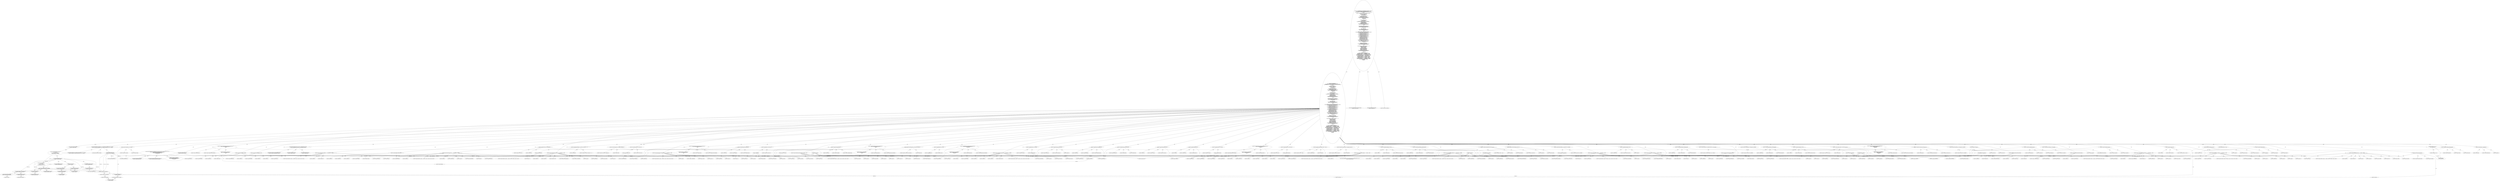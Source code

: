digraph "Pattern" {
0 [label="createUseLoaderCheckBox#?#6:INSERT
createUI#?,String#50:INSERT" shape=ellipse]
1 [label="createUseLoaderCheckBox#?#2:\{
    boolean useLoader = useReloadingTestSuiteLoader();
    JCheckBox box = new JCheckBox(\"Reload classes every run\", useLoader);
    box.setToolTipText(\"Use a custom class loader to reload the classes for every run\");
    return box;
\}
createUI#?,String#2:\{
    Frame frame = new Frame(\"JUnit\");
    Image icon = loadFrameIcon();
    if (icon != null) \{
        frame.setIconImage(icon);
    \}
    frame.setLayout(new BorderLayout(0, 0));
    frame.setBackground(control);
    final Frame finalFrame = frame;
    frame.addWindowListener(new WindowAdapter() \{
        public void windowClosing(WindowEvent e) \{
            finalFrame.dispose();
            System.exit(0);
        \}
    \});
    MenuBar mb = new MenuBar();
    createMenus(mb);
    frame.setMenuBar(mb);
    Label suiteLabel = new Label(\"Test class name:\");
    fSuiteField = new TextField(suiteName != null ? suiteName : \"\");
    fSuiteField.selectAll();
    fSuiteField.requestFocus();
    fSuiteField.setFont(PLAIN_FONT);
    fSuiteField.setColumns(40);
    fSuiteField.addActionListener(new ActionListener() \{
        public void actionPerformed(ActionEvent e) \{
            runSuite();
        \}
    \});
    fSuiteField.addTextListener(new TextListener() \{
        public void textValueChanged(TextEvent e) \{
            fRun.setEnabled(fSuiteField.getText().length() > 0);
            fStatusLine.setText(\"\");
        \}
    \});
    fRun = new Button(\"Run\");
    fRun.setEnabled(false);
    fRun.addActionListener(new ActionListener() \{
        public void actionPerformed(ActionEvent e) \{
            runSuite();
        \}
    \});
    boolean useLoader = useReloadingTestSuiteLoader();
    fUseLoadingRunner = new Checkbox(\"Reload classes every run\", useLoader);
    fProgressIndicator = new ProgressBar();
    fNumberOfErrors = new Label(\"0000\", Label.RIGHT);
    fNumberOfErrors.setText(\"0\");
    fNumberOfErrors.setFont(PLAIN_FONT);
    fNumberOfFailures = new Label(\"0000\", Label.RIGHT);
    fNumberOfFailures.setText(\"0\");
    fNumberOfFailures.setFont(PLAIN_FONT);
    fNumberOfRuns = new Label(\"0000\", Label.RIGHT);
    fNumberOfRuns.setText(\"0\");
    fNumberOfRuns.setFont(PLAIN_FONT);
    Panel numbersPanel = new Panel(new FlowLayout());
    numbersPanel.add(new Label(\"Runs:\"));
    numbersPanel.add(fNumberOfRuns);
    numbersPanel.add(new Label(\"   Errors:\"));
    numbersPanel.add(fNumberOfErrors);
    numbersPanel.add(new Label(\"   Failures:\"));
    numbersPanel.add(fNumberOfFailures);
    Label failureLabel = new Label(\"Errors and Failures:\");
    fFailureList = new List(5);
    fFailureList.addItemListener(new ItemListener() \{
        public void itemStateChanged(ItemEvent e) \{
            failureSelected();
        \}
    \});
    fRerunButton = new Button(\"Run\");
    fRerunButton.setEnabled(false);
    fRerunButton.addActionListener(new ActionListener() \{
        public void actionPerformed(ActionEvent e) \{
            rerun();
        \}
    \});
    Panel failedPanel = new Panel(new GridLayout(0, 1, 0, 2));
    failedPanel.add(fRerunButton);
    fTraceArea = new TextArea();
    fTraceArea.setRows(5);
    fTraceArea.setColumns(60);
    fStatusLine = new TextField();
    fStatusLine.setFont(PLAIN_FONT);
    fStatusLine.setEditable(false);
    fStatusLine.setForeground(red);
    fQuitButton = new Button(\"Exit\");
    fQuitButton.addActionListener(new ActionListener() \{
        public void actionPerformed(ActionEvent e) \{
            System.exit(0);
        \}
    \});
    fLogo = new Logo();
    Panel panel = new Panel(new GridBagLayout());
    addGrid(panel, suiteLabel, 0, 0, 2, HORIZONTAL, 1.0, WEST);
    addGrid(panel, fSuiteField, 0, 1, 2, HORIZONTAL, 1.0, WEST);
    addGrid(panel, fRun, 2, 1, 1, HORIZONTAL, 0.0, CENTER);
    addGrid(panel, fUseLoadingRunner, 0, 2, 2, HORIZONTAL, 1.0, WEST);
    addGrid(panel, fProgressIndicator, 0, 3, 2, HORIZONTAL, 1.0, WEST);
    addGrid(panel, fLogo, 2, 3, 1, NONE, 0.0, NORTH);
    addGrid(panel, numbersPanel, 0, 4, 2, NONE, 0.0, CENTER);
    addGrid(panel, failureLabel, 0, 5, 2, HORIZONTAL, 1.0, WEST);
    addGrid(panel, fFailureList, 0, 6, 2, BOTH, 1.0, WEST);
    addGrid(panel, failedPanel, 2, 6, 1, HORIZONTAL, 0.0, CENTER);
    addGrid(panel, fTraceArea, 0, 7, 2, BOTH, 1.0, WEST);
    addGrid(panel, fStatusLine, 0, 8, 2, HORIZONTAL, 1.0, CENTER);
    addGrid(panel, fQuitButton, 2, 8, 1, HORIZONTAL, 0.0, CENTER);
    frame.add(panel, BorderLayout.CENTER);
    frame.pack();
    return frame;
\}" shape=ellipse]
2 [label="createUseLoaderCheckBox#?#2:protected JCheckBox createUseLoaderCheckBox() \{
    boolean useLoader = useReloadingTestSuiteLoader();
    JCheckBox box = new JCheckBox(\"Reload classes every run\", useLoader);
    box.setToolTipText(\"Use a custom class loader to reload the classes for every run\");
    return box;
\}
createUI#?,String#2:protected Frame createUI(String suiteName) \{
    Frame frame = new Frame(\"JUnit\");
    Image icon = loadFrameIcon();
    if (icon != null) \{
        frame.setIconImage(icon);
    \}
    frame.setLayout(new BorderLayout(0, 0));
    frame.setBackground(control);
    final Frame finalFrame = frame;
    frame.addWindowListener(new WindowAdapter() \{
        public void windowClosing(WindowEvent e) \{
            finalFrame.dispose();
            System.exit(0);
        \}
    \});
    MenuBar mb = new MenuBar();
    createMenus(mb);
    frame.setMenuBar(mb);
    Label suiteLabel = new Label(\"Test class name:\");
    fSuiteField = new TextField(suiteName != null ? suiteName : \"\");
    fSuiteField.selectAll();
    fSuiteField.requestFocus();
    fSuiteField.setFont(PLAIN_FONT);
    fSuiteField.setColumns(40);
    fSuiteField.addActionListener(new ActionListener() \{
        public void actionPerformed(ActionEvent e) \{
            runSuite();
        \}
    \});
    fSuiteField.addTextListener(new TextListener() \{
        public void textValueChanged(TextEvent e) \{
            fRun.setEnabled(fSuiteField.getText().length() > 0);
            fStatusLine.setText(\"\");
        \}
    \});
    fRun = new Button(\"Run\");
    fRun.setEnabled(false);
    fRun.addActionListener(new ActionListener() \{
        public void actionPerformed(ActionEvent e) \{
            runSuite();
        \}
    \});
    boolean useLoader = useReloadingTestSuiteLoader();
    fUseLoadingRunner = new Checkbox(\"Reload classes every run\", useLoader);
    fProgressIndicator = new ProgressBar();
    fNumberOfErrors = new Label(\"0000\", Label.RIGHT);
    fNumberOfErrors.setText(\"0\");
    fNumberOfErrors.setFont(PLAIN_FONT);
    fNumberOfFailures = new Label(\"0000\", Label.RIGHT);
    fNumberOfFailures.setText(\"0\");
    fNumberOfFailures.setFont(PLAIN_FONT);
    fNumberOfRuns = new Label(\"0000\", Label.RIGHT);
    fNumberOfRuns.setText(\"0\");
    fNumberOfRuns.setFont(PLAIN_FONT);
    Panel numbersPanel = new Panel(new FlowLayout());
    numbersPanel.add(new Label(\"Runs:\"));
    numbersPanel.add(fNumberOfRuns);
    numbersPanel.add(new Label(\"   Errors:\"));
    numbersPanel.add(fNumberOfErrors);
    numbersPanel.add(new Label(\"   Failures:\"));
    numbersPanel.add(fNumberOfFailures);
    Label failureLabel = new Label(\"Errors and Failures:\");
    fFailureList = new List(5);
    fFailureList.addItemListener(new ItemListener() \{
        public void itemStateChanged(ItemEvent e) \{
            failureSelected();
        \}
    \});
    fRerunButton = new Button(\"Run\");
    fRerunButton.setEnabled(false);
    fRerunButton.addActionListener(new ActionListener() \{
        public void actionPerformed(ActionEvent e) \{
            rerun();
        \}
    \});
    Panel failedPanel = new Panel(new GridLayout(0, 1, 0, 2));
    failedPanel.add(fRerunButton);
    fTraceArea = new TextArea();
    fTraceArea.setRows(5);
    fTraceArea.setColumns(60);
    fStatusLine = new TextField();
    fStatusLine.setFont(PLAIN_FONT);
    fStatusLine.setEditable(false);
    fStatusLine.setForeground(red);
    fQuitButton = new Button(\"Exit\");
    fQuitButton.addActionListener(new ActionListener() \{
        public void actionPerformed(ActionEvent e) \{
            System.exit(0);
        \}
    \});
    fLogo = new Logo();
    Panel panel = new Panel(new GridBagLayout());
    addGrid(panel, suiteLabel, 0, 0, 2, HORIZONTAL, 1.0, WEST);
    addGrid(panel, fSuiteField, 0, 1, 2, HORIZONTAL, 1.0, WEST);
    addGrid(panel, fRun, 2, 1, 1, HORIZONTAL, 0.0, CENTER);
    addGrid(panel, fUseLoadingRunner, 0, 2, 2, HORIZONTAL, 1.0, WEST);
    addGrid(panel, fProgressIndicator, 0, 3, 2, HORIZONTAL, 1.0, WEST);
    addGrid(panel, fLogo, 2, 3, 1, NONE, 0.0, NORTH);
    addGrid(panel, numbersPanel, 0, 4, 2, NONE, 0.0, CENTER);
    addGrid(panel, failureLabel, 0, 5, 2, HORIZONTAL, 1.0, WEST);
    addGrid(panel, fFailureList, 0, 6, 2, BOTH, 1.0, WEST);
    addGrid(panel, failedPanel, 2, 6, 1, HORIZONTAL, 0.0, CENTER);
    addGrid(panel, fTraceArea, 0, 7, 2, BOTH, 1.0, WEST);
    addGrid(panel, fStatusLine, 0, 8, 2, HORIZONTAL, 1.0, CENTER);
    addGrid(panel, fQuitButton, 2, 8, 1, HORIZONTAL, 0.0, CENTER);
    frame.add(panel, BorderLayout.CENTER);
    frame.pack();
    return frame;
\}" shape=ellipse]
3 [label="createUseLoaderCheckBox#?#2:createUseLoaderCheckBox
createUI#?,String#2:createUI" shape=ellipse]
4 [label="createUseLoaderCheckBox#?#2:JCheckBox
createUI#?,String#2:Frame" shape=ellipse]
5 [label="createUseLoaderCheckBox#?#3:boolean useLoader = useReloadingTestSuiteLoader()
createUI#?,String#48:boolean useLoader = useReloadingTestSuiteLoader()" shape=ellipse]
6 [label="createUseLoaderCheckBox#?#3:useLoader
createUI#?,String#48:useLoader" shape=ellipse]
7 [label="createUseLoaderCheckBox#?#3:boolean
createUI#?,String#48:boolean" shape=ellipse]
8 [label="createUseLoaderCheckBox#?#3:useReloadingTestSuiteLoader()
createUI#?,String#48:useReloadingTestSuiteLoader()" shape=ellipse]
9 [label="createUseLoaderCheckBox#?#4:JCheckBox box = new JCheckBox(\"Reload classes every run\", useLoader)
createUI#?,String#49:fUseLoadingRunner = new Checkbox(\"Reload classes every run\", useLoader)" shape=ellipse]
10 [label="createUseLoaderCheckBox#?#4:box
createUI#?,String#49:fUseLoadingRunner" shape=ellipse]
11 [label="createUseLoaderCheckBox#?#4:JCheckBox" shape=ellipse]
12 [label="createUseLoaderCheckBox#?#4:new JCheckBox(\"Reload classes every run\", useLoader)
createUI#?,String#49:new Checkbox(\"Reload classes every run\", useLoader)" shape=ellipse]
13 [label="createUseLoaderCheckBox#?#5:box.setToolTipText(\"Use a custom class loader to reload the classes for every run\")
createUI#?,String#33:fSuiteField.addTextListener(new TextListener() \{
    public void textValueChanged(TextEvent e) \{
        fRun.setEnabled(fSuiteField.getText().length() > 0);
        fStatusLine.setText(\"\");
    \}
\})" shape=ellipse]
14 [label="createUseLoaderCheckBox#?#5:setToolTipText
createUI#?,String#33:addTextListener" shape=ellipse]
15 [label="createUseLoaderCheckBox#?#5:box" shape=ellipse]
16 [label="createUseLoaderCheckBox#?#5:setToolTipText(java.lang.String)
createUI#?,String#33:addTextListener(PlaceHold$3)" shape=ellipse]
17 [label="createUseLoaderCheckBox#?#5:\"Use a custom class loader to reload the classes for every run\"
createUI#?,String#33:fSuiteField" shape=ellipse]
18 [label="createUseLoaderCheckBox#?#6:return box
createUI#?,String#138:return frame" shape=ellipse]
19 [label="createUseLoaderCheckBox#?#6:box" shape=ellipse]
20 [label="createUseLoaderCheckBox#?#6:if (inVAJava()) \{
    box.setVisible(false);
\}
createUI#?,String#50:if (inVAJava()) \{
    fUseLoadingRunner.setVisible(false);
\}" shape=ellipse]
21 [label="createUseLoaderCheckBox#?#6:inVAJava()
createUI#?,String#50:inVAJava()" shape=ellipse]
22 [label="createUseLoaderCheckBox#?#6:inVAJava
createUI#?,String#50:inVAJava" shape=ellipse]
23 [label="createUseLoaderCheckBox#?#6:
createUI#?,String#50:" shape=ellipse]
24 [label="createUseLoaderCheckBox#?#6:PlaceHold
createUI#?,String#50:PlaceHold" shape=ellipse]
25 [label="createUseLoaderCheckBox#?#6:
createUI#?,String#50:" shape=ellipse]
26 [label="createUseLoaderCheckBox#?#6:PlaceHold
createUI#?,String#50:PlaceHold" shape=ellipse]
27 [label="createUseLoaderCheckBox#?#6:PlaceHold
createUI#?,String#50:PlaceHold" shape=ellipse]
28 [label="createUseLoaderCheckBox#?#6:
createUI#?,String#50:" shape=ellipse]
29 [label="createUseLoaderCheckBox#?#6:inVAJava()
createUI#?,String#50:inVAJava()" shape=ellipse]
30 [label="createUseLoaderCheckBox#?#6:boolean
createUI#?,String#50:boolean" shape=ellipse]
31 [label="createUseLoaderCheckBox#?#6:\{
    box.setVisible(false);
\}
createUI#?,String#50:\{
    fUseLoadingRunner.setVisible(false);
\}" shape=ellipse]
32 [label="createUseLoaderCheckBox#?#7:box.setVisible(false)
createUI#?,String#51:fUseLoadingRunner.setVisible(false)" shape=ellipse]
33 [label="createUseLoaderCheckBox#?#7:setVisible
createUI#?,String#51:setVisible" shape=ellipse]
34 [label="createUseLoaderCheckBox#?#7:box" shape=ellipse]
35 [label="createUseLoaderCheckBox#?#7:box
createUI#?,String#18:mb" shape=ellipse]
36 [label="createUseLoaderCheckBox#?#7:JCheckBox" shape=ellipse]
37 [label="createUseLoaderCheckBox#?#7:
createUI#?,String#51:" shape=ellipse]
38 [label="createUseLoaderCheckBox#?#7:setVisible(boolean)
createUI#?,String#51:setVisible(boolean)" shape=ellipse]
39 [label="createUseLoaderCheckBox#?#7:JCheckBox
createUI#?,String#51:boolean" shape=ellipse]
40 [label="createUseLoaderCheckBox#?#7:" shape=ellipse]
41 [label="createUseLoaderCheckBox#?#7:boolean
createUI#?,String#51:fUseLoadingRunner" shape=ellipse]
42 [label="createUseLoaderCheckBox#?#7:false
createUI#?,String#51:false" shape=ellipse]
43 [label="createUseLoaderCheckBox#?#7:boolean
createUI#?,String#51:boolean" shape=ellipse]
44 [label="createUI#?,String#5:icon != null" shape=ellipse]
45 [label="createUI#?,String#21:new Label(\"Test class name:\")" shape=ellipse]
46 [label="createUI#?,String#3:new Frame(\"JUnit\")" shape=ellipse]
47 [label="createUI#?,String#51:fNumberOfErrors" shape=ellipse]
48 [label="createUI#?,String#65:numbersPanel" shape=ellipse]
49 [label="createUI#?,String#55:fNumberOfFailures.setText(\"0\")" shape=ellipse]
50 [label="createUI#?,String#128:WEST" shape=ellipse]
51 [label="createUI#?,String#135:fQuitButton" shape=ellipse]
52 [label="createUI#?,String#66:numbersPanel" shape=ellipse]
53 [label="createUI#?,String#137:frame.pack()" shape=ellipse]
54 [label="createUI#?,String#42:fRun.addActionListener(new ActionListener() \{
    public void actionPerformed(ActionEvent e) \{
        runSuite();
    \}
\})" shape=ellipse]
55 [label="createUI#?,String#104:HORIZONTAL" shape=ellipse]
56 [label="createUI#?,String#93:fQuitButton.addActionListener(new ActionListener() \{
    public void actionPerformed(ActionEvent e) \{
        System.exit(0);
    \}
\})" shape=ellipse]
57 [label="createUI#?,String#125:0" shape=ellipse]
58 [label="createUI#?,String#68:new List(5)" shape=ellipse]
59 [label="createUI#?,String#88:fStatusLine = new TextField()" shape=ellipse]
60 [label="createUI#?,String#54:new Label(\"0000\", Label.RIGHT)" shape=ellipse]
61 [label="createUI#?,String#126:addGrid(panel, failureLabel, 0, 5, 2, HORIZONTAL, 1.0, WEST)" shape=ellipse]
62 [label="createUI#?,String#130:1" shape=ellipse]
63 [label="createUI#?,String#127:0" shape=ellipse]
64 [label="createUI#?,String#78:new ActionListener() \{
    public void actionPerformed(ActionEvent e) \{
        rerun();
    \}
\}" shape=ellipse]
65 [label="createUI#?,String#88:new TextField()" shape=ellipse]
66 [label="createUI#?,String#124:1" shape=ellipse]
67 [label="createUI#?,String#135:HORIZONTAL" shape=ellipse]
68 [label="createUI#?,String#106:" shape=ellipse]
69 [label="createUI#?,String#115:" shape=ellipse]
70 [label="createUI#?,String#129:addGrid(panel, failedPanel, 2, 6, 1, HORIZONTAL, 0.0, CENTER)" shape=ellipse]
71 [label="createUI#?,String#130:panel" shape=ellipse]
72 [label="createUI#?,String#125:2" shape=ellipse]
73 [label="createUI#?,String#55:fNumberOfFailures" shape=ellipse]
74 [label="createUI#?,String#4:loadFrameIcon()" shape=ellipse]
75 [label="createUI#?,String#10:frame" shape=ellipse]
76 [label="createUI#?,String#70:new ItemListener() \{
    public void itemStateChanged(ItemEvent e) \{
        failureSelected();
    \}
\}" shape=ellipse]
77 [label="createUI#?,String#69:fFailureList" shape=ellipse]
78 [label="createUI#?,String#102:HORIZONTAL" shape=ellipse]
79 [label="createUI#?,String#24:fSuiteField.requestFocus()" shape=ellipse]
80 [label="createUI#?,String#65:numbersPanel.add(new Label(\"   Failures:\"))" shape=ellipse]
81 [label="createUI#?,String#125:4" shape=ellipse]
82 [label="createUI#?,String#63:numbersPanel.add(new Label(\"   Errors:\"))" shape=ellipse]
83 [label="createUI#?,String#127:1.0" shape=ellipse]
84 [label="createUI#?,String#127:2" shape=ellipse]
85 [label="createUI#?,String#90:fStatusLine.setEditable(false)" shape=ellipse]
86 [label="createUI#?,String#105:panel" shape=ellipse]
87 [label="createUI#?,String#112:HORIZONTAL" shape=ellipse]
88 [label="createUI#?,String#121:HORIZONTAL" shape=ellipse]
89 [label="createUI#?,String#130:failedPanel" shape=ellipse]
90 [label="createUI#?,String#125:0.0" shape=ellipse]
91 [label="createUI#?,String#53:fNumberOfErrors.setFont(PLAIN_FONT)" shape=ellipse]
92 [label="createUI#?,String#133:HORIZONTAL" shape=ellipse]
93 [label="createUI#?,String#114:WEST" shape=ellipse]
94 [label="createUI#?,String#58:\"0\"" shape=ellipse]
95 [label="createUI#?,String#67:new Label(\"Errors and Failures:\")" shape=ellipse]
96 [label="createUI#?,String#136:frame" shape=ellipse]
97 [label="createUI#?,String#53:PLAIN_FONT" shape=ellipse]
98 [label="createUI#?,String#25:PLAIN_FONT" shape=ellipse]
99 [label="createUI#?,String#5:if (icon != null) \{
    frame.setIconImage(icon);
\}" shape=ellipse]
100 [label="createUI#?,String#40:fRun" shape=ellipse]
101 [label="createUI#?,String#135:2" shape=ellipse]
102 [label="createUI#?,String#63:numbersPanel" shape=ellipse]
103 [label="createUI#?,String#105:1" shape=ellipse]
104 [label="createUI#?,String#27:fSuiteField" shape=ellipse]
105 [label="createUI#?,String#64:numbersPanel.add(fNumberOfErrors)" shape=ellipse]
106 [label="createUI#?,String#61:numbersPanel" shape=ellipse]
107 [label="createUI#?,String#92:fQuitButton" shape=ellipse]
108 [label="createUI#?,String#75:new Button(\"Run\")" shape=ellipse]
109 [label="createUI#?,String#54:fNumberOfFailures = new Label(\"0000\", Label.RIGHT)" shape=ellipse]
110 [label="createUI#?,String#84:fRerunButton" shape=ellipse]
111 [label="createUI#?,String#138:frame" shape=ellipse]
112 [label="createUI#?,String#62:numbersPanel" shape=ellipse]
113 [label="createUI#?,String#102:0" shape=ellipse]
114 [label="createUI#?,String#127:5" shape=ellipse]
115 [label="createUI#?,String#54:fNumberOfFailures" shape=ellipse]
116 [label="createUI#?,String#19:createMenus(mb)" shape=ellipse]
117 [label="createUI#?,String#19:" shape=ellipse]
118 [label="createUI#?,String#131:1.0" shape=ellipse]
119 [label="createUI#?,String#51:" shape=ellipse]
120 [label="createUI#?,String#68:fFailureList" shape=ellipse]
121 [label="createUI#?,String#76:false" shape=ellipse]
122 [label="createUI#?,String#5:\{
    frame.setIconImage(icon);
\}" shape=ellipse]
123 [label="createUI#?,String#8:frame.setLayout(new BorderLayout(0, 0))" shape=ellipse]
124 [label="createUI#?,String#11:frame" shape=ellipse]
125 [label="createUI#?,String#87:60" shape=ellipse]
126 [label="createUI#?,String#93:fQuitButton" shape=ellipse]
127 [label="createUI#?,String#99:new Logo()" shape=ellipse]
128 [label="createUI#?,String#91:fStatusLine" shape=ellipse]
129 [label="createUI#?,String#61:numbersPanel.add(new Label(\"Runs:\"))" shape=ellipse]
130 [label="createUI#?,String#128:0" shape=ellipse]
131 [label="createUI#?,String#83:new Panel(new GridLayout(0, 1, 0, 2))" shape=ellipse]
132 [label="createUI#?,String#41:fRun.setEnabled(false)" shape=ellipse]
133 [label="createUI#?,String#41:fRun" shape=ellipse]
134 [label="createUI#?,String#43:new ActionListener() \{
    public void actionPerformed(ActionEvent e) \{
        runSuite();
    \}
\}" shape=ellipse]
135 [label="createUI#?,String#132:" shape=ellipse]
136 [label="createUI#?,String#62:numbersPanel.add(fNumberOfRuns)" shape=ellipse]
137 [label="createUI#?,String#41:false" shape=ellipse]
138 [label="createUI#?,String#103:" shape=ellipse]
139 [label="createUI#?,String#104:2" shape=ellipse]
140 [label="createUI#?,String#86:5" shape=ellipse]
141 [label="createUI#?,String#89:PLAIN_FONT" shape=ellipse]
142 [label="createUI#?,String#84:failedPanel.add(fRerunButton)" shape=ellipse]
143 [label="createUI#?,String#85:fTraceArea = new TextArea()" shape=ellipse]
144 [label="createUI#?,String#87:fTraceArea" shape=ellipse]
145 [label="createUI#?,String#69:fFailureList.addItemListener(new ItemListener() \{
    public void itemStateChanged(ItemEvent e) \{
        failureSelected();
    \}
\})" shape=ellipse]
146 [label="createUI#?,String#134:addGrid(panel, fQuitButton, 2, 8, 1, HORIZONTAL, 0.0, CENTER)" shape=ellipse]
147 [label="createUI#?,String#76:fRerunButton.setEnabled(false)" shape=ellipse]
148 [label="createUI#?,String#51:new Label(\"0000\", Label.RIGHT)" shape=ellipse]
149 [label="createUI#?,String#58:fNumberOfRuns" shape=ellipse]
150 [label="createUI#?,String#92:fQuitButton = new Button(\"Exit\")" shape=ellipse]
151 [label="createUI#?,String#128:fFailureList" shape=ellipse]
152 [label="createUI#?,String#130:0.0" shape=ellipse]
153 [label="createUI#?,String#133:CENTER" shape=ellipse]
154 [label="createUI#?,String#105:0.0" shape=ellipse]
155 [label="createUI#?,String#87:fTraceArea.setColumns(60)" shape=ellipse]
156 [label="createUI#?,String#124:3" shape=ellipse]
157 [label="createUI#?,String#124:" shape=ellipse]
158 [label="createUI#?,String#131:WEST" shape=ellipse]
159 [label="createUI#?,String#23:fSuiteField" shape=ellipse]
160 [label="createUI#?,String#25:fSuiteField" shape=ellipse]
161 [label="createUI#?,String#77:fRerunButton" shape=ellipse]
162 [label="createUI#?,String#68:fFailureList = new List(5)" shape=ellipse]
163 [label="createUI#?,String#127:panel" shape=ellipse]
164 [label="createUI#?,String#131:7" shape=ellipse]
165 [label="createUI#?,String#133:2" shape=ellipse]
166 [label="createUI#?,String#26:40" shape=ellipse]
167 [label="createUI#?,String#84:failedPanel" shape=ellipse]
168 [label="createUI#?,String#86:fTraceArea.setRows(5)" shape=ellipse]
169 [label="createUI#?,String#90:false" shape=ellipse]
170 [label="createUI#?,String#136:frame.add(panel, CENTER)" shape=ellipse]
171 [label="createUI#?,String#40:fRun = new Button(\"Run\")" shape=ellipse]
172 [label="createUI#?,String#135:8" shape=ellipse]
173 [label="createUI#?,String#133:1.0" shape=ellipse]
174 [label="createUI#?,String#27:fSuiteField.addActionListener(new ActionListener() \{
    public void actionPerformed(ActionEvent e) \{
        runSuite();
    \}
\})" shape=ellipse]
175 [label="createUI#?,String#11:frame.addWindowListener(new WindowAdapter() \{
    public void windowClosing(WindowEvent e) \{
        finalFrame.dispose();
        System.exit(0);
    \}
\})" shape=ellipse]
176 [label="createUI#?,String#22:new TextField(suiteName != null ? suiteName : \"\")" shape=ellipse]
177 [label="createUI#?,String#85:fTraceArea" shape=ellipse]
178 [label="createUI#?,String#108:fUseLoadingRunner" shape=ellipse]
179 [label="createUI#?,String#135:0.0" shape=ellipse]
180 [label="createUI#?,String#99:fLogo = new Logo()" shape=ellipse]
181 [label="createUI#?,String#107:panel" shape=ellipse]
182 [label="createUI#?,String#61:new Label(\"Runs:\")" shape=ellipse]
183 [label="createUI#?,String#104:WEST" shape=ellipse]
184 [label="createUI#?,String#131:addGrid(panel, fTraceArea, 0, 7, 2, BOTH, 1.0, WEST)" shape=ellipse]
185 [label="createUI#?,String#131:2" shape=ellipse]
186 [label="createUI#?,String#42:fRun" shape=ellipse]
187 [label="createUI#?,String#127:WEST" shape=ellipse]
188 [label="createUI#?,String#133:0" shape=ellipse]
189 [label="createUI#?,String#90:fStatusLine" shape=ellipse]
190 [label="createUI#?,String#130:HORIZONTAL" shape=ellipse]
191 [label="createUI#?,String#60:new Panel(new FlowLayout())" shape=ellipse]
192 [label="createUI#?,String#18:new MenuBar()" shape=ellipse]
193 [label="createUI#?,String#20:frame" shape=ellipse]
194 [label="createUI#?,String#34:new TextListener() \{
    public void textValueChanged(TextEvent e) \{
        fRun.setEnabled(fSuiteField.getText().length() > 0);
        fStatusLine.setText(\"\");
    \}
\}" shape=ellipse]
195 [label="createUI#?,String#50:new ProgressBar()" shape=ellipse]
196 [label="createUI#?,String#130:6" shape=ellipse]
197 [label="createUI#?,String#51:fUseLoadingRunner" shape=ellipse]
198 [label="createUI#?,String#50:fProgressIndicator = new ProgressBar()" shape=ellipse]
199 [label="createUI#?,String#56:fNumberOfFailures.setFont(PLAIN_FONT)" shape=ellipse]
200 [label="createUI#?,String#128:BOTH" shape=ellipse]
201 [label="createUI#?,String#131:fTraceArea" shape=ellipse]
202 [label="createUI#?,String#53:fNumberOfErrors" shape=ellipse]
203 [label="createUI#?,String#59:PLAIN_FONT" shape=ellipse]
204 [label="createUI#?,String#128:2" shape=ellipse]
205 [label="createUI#?,String#57:fNumberOfRuns" shape=ellipse]
206 [label="createUI#?,String#102:2" shape=ellipse]
207 [label="createUI#?,String#125:addGrid(panel, numbersPanel, 0, 4, 2, NONE, 0.0, CENTER)" shape=ellipse]
208 [label="createUI#?,String#75:fRerunButton" shape=ellipse]
209 [label="createUI#?,String#124:addGrid(panel, fLogo, 2, 3, 1, NONE, 0.0, NORTH)" shape=ellipse]
210 [label="createUI#?,String#130:CENTER" shape=ellipse]
211 [label="createUI#?,String#127:HORIZONTAL" shape=ellipse]
212 [label="createUI#?,String#133:fStatusLine" shape=ellipse]
213 [label="createUI#?,String#135:CENTER" shape=ellipse]
214 [label="createUI#?,String#124:fLogo" shape=ellipse]
215 [label="createUI#?,String#28:new ActionListener() \{
    public void actionPerformed(ActionEvent e) \{
        runSuite();
    \}
\}" shape=ellipse]
216 [label="createUI#?,String#22:fSuiteField = new TextField(suiteName != null ? suiteName : \"\")" shape=ellipse]
217 [label="createUI#?,String#64:numbersPanel" shape=ellipse]
218 [label="createUI#?,String#86:fTraceArea" shape=ellipse]
219 [label="createUI#?,String#106:addGrid(panel, fUseLoadingRunner, 0, 2, 2, HORIZONTAL, 1.0, WEST)" shape=ellipse]
220 [label="createUI#?,String#76:fRerunButton" shape=ellipse]
221 [label="createUI#?,String#124:2" shape=ellipse]
222 [label="createUI#?,String#128:panel" shape=ellipse]
223 [label="createUI#?,String#63:new Label(\"   Errors:\")" shape=ellipse]
224 [label="createUI#?,String#88:fStatusLine" shape=ellipse]
225 [label="createUI#?,String#125:" shape=ellipse]
226 [label="createUI#?,String#26:fSuiteField.setColumns(40)" shape=ellipse]
227 [label="createUI#?,String#12:new WindowAdapter() \{
    public void windowClosing(WindowEvent e) \{
        finalFrame.dispose();
        System.exit(0);
    \}
\}" shape=ellipse]
228 [label="createUI#?,String#20:mb" shape=ellipse]
229 [label="createUI#?,String#130:2" shape=ellipse]
230 [label="createUI#?,String#105:1" shape=ellipse]
231 [label="createUI#?,String#124:NORTH" shape=ellipse]
232 [label="createUI#?,String#22:fSuiteField" shape=ellipse]
233 [label="createUI#?,String#103:addGrid(panel, fSuiteField, 0, 1, 2, HORIZONTAL, 1.0, WEST)" shape=ellipse]
234 [label="createUI#?,String#19:mb" shape=ellipse]
235 [label="createUI#?,String#133:panel" shape=ellipse]
236 [label="createUI#?,String#51:fNumberOfErrors = new Label(\"0000\", Label.RIGHT)" shape=ellipse]
237 [label="createUI#?,String#117:fProgressIndicator" shape=ellipse]
238 [label="createUI#?,String#8:frame" shape=ellipse]
239 [label="createUI#?,String#105:CENTER" shape=ellipse]
240 [label="createUI#?,String#122:1.0" shape=ellipse]
241 [label="createUI#?,String#102:0" shape=ellipse]
242 [label="createUI#?,String#124:0.0" shape=ellipse]
243 [label="createUI#?,String#136:CENTER" shape=ellipse]
244 [label="createUI#?,String#55:\"0\"" shape=ellipse]
245 [label="createUI#?,String#91:fStatusLine.setForeground(red)" shape=ellipse]
246 [label="createUI#?,String#128:addGrid(panel, fFailureList, 0, 6, 2, BOTH, 1.0, WEST)" shape=ellipse]
247 [label="createUI#?,String#105:" shape=ellipse]
248 [label="createUI#?,String#59:fNumberOfRuns.setFont(PLAIN_FONT)" shape=ellipse]
249 [label="createUI#?,String#23:fSuiteField.selectAll()" shape=ellipse]
250 [label="createUI#?,String#26:fSuiteField" shape=ellipse]
251 [label="createUI#?,String#100:new Panel(new GridBagLayout())" shape=ellipse]
252 [label="createUI#?,String#128:" shape=ellipse]
253 [label="createUI#?,String#59:fNumberOfRuns" shape=ellipse]
254 [label="createUI#?,String#40:new Button(\"Run\")" shape=ellipse]
255 [label="createUI#?,String#56:fNumberOfFailures" shape=ellipse]
256 [label="createUI#?,String#137:frame" shape=ellipse]
257 [label="createUI#?,String#120:2" shape=ellipse]
258 [label="createUI#?,String#92:new Button(\"Exit\")" shape=ellipse]
259 [label="createUI#?,String#131:panel" shape=ellipse]
260 [label="createUI#?,String#104:fSuiteField" shape=ellipse]
261 [label="createUI#?,String#58:fNumberOfRuns.setText(\"0\")" shape=ellipse]
262 [label="createUI#?,String#65:new Label(\"   Failures:\")" shape=ellipse]
263 [label="createUI#?,String#134:" shape=ellipse]
264 [label="createUI#?,String#136:panel" shape=ellipse]
265 [label="createUI#?,String#113:1.0" shape=ellipse]
266 [label="createUI#?,String#131:BOTH" shape=ellipse]
267 [label="createUI#?,String#66:fNumberOfFailures" shape=ellipse]
268 [label="createUI#?,String#101:" shape=ellipse]
269 [label="createUI#?,String#8:new BorderLayout(0, 0)" shape=ellipse]
270 [label="createUI#?,String#52:fNumberOfErrors" shape=ellipse]
271 [label="createUI#?,String#104:1" shape=ellipse]
272 [label="createUI#?,String#128:1.0" shape=ellipse]
273 [label="createUI#?,String#89:fStatusLine" shape=ellipse]
274 [label="createUI#?,String#110:2" shape=ellipse]
275 [label="createUI#?,String#111:2" shape=ellipse]
276 [label="createUI#?,String#133:8" shape=ellipse]
277 [label="createUI#?,String#105:2" shape=ellipse]
278 [label="createUI#?,String#125:NONE" shape=ellipse]
279 [label="createUI#?,String#125:CENTER" shape=ellipse]
280 [label="createUI#?,String#62:fNumberOfRuns" shape=ellipse]
281 [label="createUI#?,String#85:new TextArea()" shape=ellipse]
282 [label="createUI#?,String#135:panel" shape=ellipse]
283 [label="createUI#?,String#9:frame.setBackground(control)" shape=ellipse]
284 [label="createUI#?,String#20:frame.setMenuBar(mb)" shape=ellipse]
285 [label="createUI#?,String#104:panel" shape=ellipse]
286 [label="createUI#?,String#94:new ActionListener() \{
    public void actionPerformed(ActionEvent e) \{
        System.exit(0);
    \}
\}" shape=ellipse]
287 [label="createUI#?,String#9:frame" shape=ellipse]
288 [label="createUI#?,String#125:panel" shape=ellipse]
289 [label="createUI#?,String#119:3" shape=ellipse]
290 [label="createUI#?,String#135:1" shape=ellipse]
291 [label="createUI#?,String#102:1.0" shape=ellipse]
292 [label="createUI#?,String#105:HORIZONTAL" shape=ellipse]
293 [label="createUI#?,String#131:0" shape=ellipse]
294 [label="createUI#?,String#104:0" shape=ellipse]
295 [label="createUI#?,String#57:new Label(\"0000\", Label.RIGHT)" shape=ellipse]
296 [label="createUI#?,String#66:numbersPanel.add(fNumberOfFailures)" shape=ellipse]
297 [label="createUI#?,String#109:0" shape=ellipse]
298 [label="createUI#?,String#116:panel" shape=ellipse]
299 [label="createUI#?,String#52:\"0\"" shape=ellipse]
300 [label="createUI#?,String#102:panel" shape=ellipse]
301 [label="createUI#?,String#56:PLAIN_FONT" shape=ellipse]
302 [label="createUI#?,String#50:fProgressIndicator" shape=ellipse]
303 [label="createUI#?,String#102:suiteLabel" shape=ellipse]
304 [label="createUI#?,String#64:fNumberOfErrors" shape=ellipse]
305 [label="createUI#?,String#75:fRerunButton = new Button(\"Run\")" shape=ellipse]
306 [label="createUI#?,String#115:addGrid(panel, fProgressIndicator, 0, 3, 2, HORIZONTAL, 1.0, WEST)" shape=ellipse]
307 [label="createUI#?,String#124:NONE" shape=ellipse]
308 [label="createUI#?,String#124:panel" shape=ellipse]
309 [label="createUI#?,String#129:" shape=ellipse]
310 [label="createUI#?,String#104:1.0" shape=ellipse]
311 [label="createUI#?,String#127:failureLabel" shape=ellipse]
312 [label="createUI#?,String#123:WEST" shape=ellipse]
313 [label="createUI#?,String#52:fNumberOfErrors.setText(\"0\")" shape=ellipse]
314 [label="createUI#?,String#24:fSuiteField" shape=ellipse]
315 [label="createUI#?,String#25:fSuiteField.setFont(PLAIN_FONT)" shape=ellipse]
316 [label="createUI#?,String#102:WEST" shape=ellipse]
317 [label="createUI#?,String#105:addGrid(panel, fRun, 2, 1, 1, HORIZONTAL, 0.0, CENTER)" shape=ellipse]
318 [label="createUI#?,String#89:fStatusLine.setFont(PLAIN_FONT)" shape=ellipse]
319 [label="createUI#?,String#125:numbersPanel" shape=ellipse]
320 [label="createUI#?,String#131:" shape=ellipse]
321 [label="createUI#?,String#91:red" shape=ellipse]
322 [label="createUI#?,String#57:fNumberOfRuns = new Label(\"0000\", Label.RIGHT)" shape=ellipse]
323 [label="createUI#?,String#77:fRerunButton.addActionListener(new ActionListener() \{
    public void actionPerformed(ActionEvent e) \{
        rerun();
    \}
\})" shape=ellipse]
324 [label="createUI#?,String#128:6" shape=ellipse]
325 [label="createUI#?,String#132:addGrid(panel, fStatusLine, 0, 8, 2, HORIZONTAL, 1.0, CENTER)" shape=ellipse]
326 [label="createUI#?,String#105:fRun" shape=ellipse]
327 [label="createUI#?,String#118:0" shape=ellipse]
328 [label="createUI#?,String#99:fLogo" shape=ellipse]
329 [label="createUI#?,String#126:" shape=ellipse]
330 [label="createUI#?,String#101:addGrid(panel, suiteLabel, 0, 0, 2, HORIZONTAL, 1.0, WEST)" shape=ellipse]
331 [label="createUI#?,String#9:control" shape=ellipse]
332 [label="createUI#?,String#19:createMenus" shape=ellipse]
333 [label="createUI#?,String#9:setBackground" shape=ellipse]
334 [label="createUI#?,String#8:setLayout" shape=ellipse]
335 [label="createUI#?,String#11:addWindowListener" shape=ellipse]
336 [label="createUI#?,String#59:setFont" shape=ellipse]
337 [label="createUI#?,String#65:add" shape=ellipse]
338 [label="createUI#?,String#87:setColumns" shape=ellipse]
339 [label="createUI#?,String#63:add" shape=ellipse]
340 [label="createUI#?,String#20:setMenuBar" shape=ellipse]
341 [label="createUI#?,String#23:selectAll" shape=ellipse]
342 [label="createUI#?,String#126:addGrid" shape=ellipse]
343 [label="createUI#?,String#90:setEditable" shape=ellipse]
344 [label="createUI#?,String#56:setFont" shape=ellipse]
345 [label="createUI#?,String#69:addItemListener" shape=ellipse]
346 [label="createUI#?,String#115:addGrid" shape=ellipse]
347 [label="createUI#?,String#84:add" shape=ellipse]
348 [label="createUI#?,String#134:addGrid" shape=ellipse]
349 [label="createUI#?,String#86:setRows" shape=ellipse]
350 [label="createUI#?,String#24:requestFocus" shape=ellipse]
351 [label="createUI#?,String#124:addGrid" shape=ellipse]
352 [label="createUI#?,String#53:setFont" shape=ellipse]
353 [label="createUI#?,String#66:add" shape=ellipse]
354 [label="createUI#?,String#25:setFont" shape=ellipse]
355 [label="createUI#?,String#129:addGrid" shape=ellipse]
356 [label="createUI#?,String#132:addGrid" shape=ellipse]
357 [label="createUI#?,String#55:setText" shape=ellipse]
358 [label="createUI#?,String#77:addActionListener" shape=ellipse]
359 [label="createUI#?,String#42:addActionListener" shape=ellipse]
360 [label="createUI#?,String#64:add" shape=ellipse]
361 [label="createUI#?,String#128:addGrid" shape=ellipse]
362 [label="createUI#?,String#76:setEnabled" shape=ellipse]
363 [label="createUI#?,String#91:setForeground" shape=ellipse]
364 [label="createUI#?,String#58:setText" shape=ellipse]
365 [label="createUI#?,String#125:addGrid" shape=ellipse]
366 [label="createUI#?,String#52:setText" shape=ellipse]
367 [label="createUI#?,String#26:setColumns" shape=ellipse]
368 [label="createUI#?,String#131:addGrid" shape=ellipse]
369 [label="createUI#?,String#89:setFont" shape=ellipse]
370 [label="createUI#?,String#136:add" shape=ellipse]
371 [label="createUI#?,String#105:addGrid" shape=ellipse]
372 [label="createUI#?,String#27:addActionListener" shape=ellipse]
373 [label="createUI#?,String#41:setEnabled" shape=ellipse]
374 [label="createUI#?,String#93:addActionListener" shape=ellipse]
375 [label="createUI#?,String#137:pack" shape=ellipse]
376 [label="createUI#?,String#61:add" shape=ellipse]
377 [label="createUI#?,String#103:addGrid" shape=ellipse]
378 [label="createUI#?,String#101:addGrid" shape=ellipse]
379 [label="createUI#?,String#106:addGrid" shape=ellipse]
380 [label="createUI#?,String#62:add" shape=ellipse]
381 [label="createUI#?,String#8:setLayout(BorderLayout)" shape=ellipse]
382 [label="createUI#?,String#101:addGrid(<unknown>,<unknown>,int,int,int,<unknown>,double,<unknown>)" shape=ellipse]
383 [label="createUI#?,String#103:addGrid(<unknown>,<unknown>,int,int,int,<unknown>,double,<unknown>)" shape=ellipse]
384 [label="createUI#?,String#105:addGrid(<unknown>,<unknown>,int,int,int,<unknown>,double,<unknown>)" shape=ellipse]
385 [label="createUI#?,String#106:addGrid(<unknown>,<unknown>,int,int,int,<unknown>,double,<unknown>)" shape=ellipse]
386 [label="createUI#?,String#132:addGrid(<unknown>,<unknown>,int,int,int,<unknown>,double,<unknown>)" shape=ellipse]
387 [label="createUI#?,String#115:addGrid(<unknown>,<unknown>,int,int,int,<unknown>,double,<unknown>)" shape=ellipse]
388 [label="createUI#?,String#124:addGrid(<unknown>,<unknown>,int,int,int,<unknown>,double,<unknown>)" shape=ellipse]
389 [label="createUI#?,String#129:addGrid(<unknown>,<unknown>,int,int,int,<unknown>,double,<unknown>)" shape=ellipse]
390 [label="createUI#?,String#134:addGrid(<unknown>,<unknown>,int,int,int,<unknown>,double,<unknown>)" shape=ellipse]
391 [label="createUI#?,String#131:addGrid(<unknown>,<unknown>,int,int,int,<unknown>,double,<unknown>)" shape=ellipse]
392 [label="createUI#?,String#125:addGrid(<unknown>,<unknown>,int,int,int,<unknown>,double,<unknown>)" shape=ellipse]
393 [label="createUI#?,String#126:addGrid(<unknown>,<unknown>,int,int,int,<unknown>,double,<unknown>)" shape=ellipse]
394 [label="createUI#?,String#128:addGrid(<unknown>,<unknown>,int,int,int,<unknown>,double,<unknown>)" shape=ellipse]
395 [label="createUI#?,String#67:Label failureLabel = new Label(\"Errors and Failures:\")" shape=ellipse]
396 [label="createUI#?,String#67:failureLabel" shape=ellipse]
397 [label="createUI#?,String#4:icon" shape=ellipse]
398 [label="createUI#?,String#4:Image icon = loadFrameIcon()" shape=ellipse]
399 [label="createUI#?,String#100:Panel panel = new Panel(new GridBagLayout())" shape=ellipse]
400 [label="createUI#?,String#100:panel" shape=ellipse]
401 [label="createUI#?,String#51:PlaceHold" shape=ellipse]
402 [label="createUI#?,String#27:addActionListener(PlaceHold$2)" shape=ellipse]
403 [label="createUI#?,String#42:addActionListener(PlaceHold$4)" shape=ellipse]
404 [label="createUI#?,String#77:addActionListener(PlaceHold$6)" shape=ellipse]
405 [label="createUI#?,String#93:addActionListener(PlaceHold$7)" shape=ellipse]
406 [label="createUI#?,String#61:add(Label)" shape=ellipse]
407 [label="createUI#?,String#62:add()" shape=ellipse]
408 [label="createUI#?,String#63:add(Label)" shape=ellipse]
409 [label="createUI#?,String#64:add()" shape=ellipse]
410 [label="createUI#?,String#65:add(Label)" shape=ellipse]
411 [label="createUI#?,String#66:add()" shape=ellipse]
412 [label="createUI#?,String#84:add()" shape=ellipse]
413 [label="createUI#?,String#136:add(Panel)" shape=ellipse]
414 [label="createUI#?,String#51:fUseLoadingRunner" shape=ellipse]
415 [label="createUI#?,String#3:Frame frame = new Frame(\"JUnit\")" shape=ellipse]
416 [label="createUI#?,String#3:frame" shape=ellipse]
417 [label="createUI#?,String#26:setColumns(int)" shape=ellipse]
418 [label="createUI#?,String#87:setColumns(int)" shape=ellipse]
419 [label="createUI#?,String#4:Image" shape=ellipse]
420 [label="createUI#?,String#3:Frame" shape=ellipse]
421 [label="createUI#?,String#10:Frame" shape=ellipse]
422 [label="createUI#?,String#69:addItemListener(PlaceHold$5)" shape=ellipse]
423 [label="createUI#?,String#60:Panel" shape=ellipse]
424 [label="createUI#?,String#83:Panel" shape=ellipse]
425 [label="createUI#?,String#100:Panel" shape=ellipse]
426 [label="createUI#?,String#18:MenuBar mb = new MenuBar()" shape=ellipse]
427 [label="createUI#?,String#25:setFont()" shape=ellipse]
428 [label="createUI#?,String#53:setFont()" shape=ellipse]
429 [label="createUI#?,String#56:setFont()" shape=ellipse]
430 [label="createUI#?,String#59:setFont()" shape=ellipse]
431 [label="createUI#?,String#89:setFont()" shape=ellipse]
432 [label="createUI#?,String#18:MenuBar" shape=ellipse]
433 [label="createUI#?,String#41:setEnabled(boolean)" shape=ellipse]
434 [label="createUI#?,String#76:setEnabled(boolean)" shape=ellipse]
435 [label="createUI#?,String#91:setForeground()" shape=ellipse]
436 [label="createUI#?,String#137:pack()" shape=ellipse]
437 [label="createUI#?,String#10:finalFrame" shape=ellipse]
438 [label="createUI#?,String#10:final Frame finalFrame = frame" shape=ellipse]
439 [label="createUI#?,String#60:Panel numbersPanel = new Panel(new FlowLayout())" shape=ellipse]
440 [label="createUI#?,String#60:numbersPanel" shape=ellipse]
441 [label="createUI#?,String#21:Label suiteLabel = new Label(\"Test class name:\")" shape=ellipse]
442 [label="createUI#?,String#21:suiteLabel" shape=ellipse]
443 [label="createUI#?,String#21:Label" shape=ellipse]
444 [label="createUI#?,String#67:Label" shape=ellipse]
445 [label="createUI#?,String#20:setMenuBar(MenuBar)" shape=ellipse]
446 [label="createUI#?,String#23:selectAll()" shape=ellipse]
447 [label="createUI#?,String#19:createMenus(<unknown>)" shape=ellipse]
448 [label="createUI#?,String#52:setText(java.lang.String)" shape=ellipse]
449 [label="createUI#?,String#55:setText(java.lang.String)" shape=ellipse]
450 [label="createUI#?,String#58:setText(java.lang.String)" shape=ellipse]
451 [label="createUI#?,String#90:setEditable(boolean)" shape=ellipse]
452 [label="createUI#?,String#86:setRows(int)" shape=ellipse]
453 [label="createUI#?,String#2:String suiteName" shape=ellipse]
454 [label="createUI#?,String#11:addWindowListener(PlaceHold$1)" shape=ellipse]
455 [label="createUI#?,String#24:requestFocus()" shape=ellipse]
456 [label="createUI#?,String#9:setBackground()" shape=ellipse]
457 [label="createUI#?,String#83:Panel failedPanel = new Panel(new GridLayout(0, 1, 0, 2))" shape=ellipse]
458 [label="createUI#?,String#83:failedPanel" shape=ellipse]
0 -> 20 [label="Action:2"];
1 -> 0 [label="Action:2"];
1 -> 5 [label="AST:2"];
1 -> 9 [label="AST:2"];
1 -> 13 [label="AST:2"];
1 -> 18 [label="AST:2"];
1 -> 49 [label="AST:1"];
1 -> 53 [label="AST:1"];
1 -> 54 [label="AST:1"];
1 -> 56 [label="AST:1"];
1 -> 59 [label="AST:1"];
1 -> 61 [label="AST:1"];
1 -> 70 [label="AST:1"];
1 -> 79 [label="AST:1"];
1 -> 80 [label="AST:1"];
1 -> 82 [label="AST:1"];
1 -> 85 [label="AST:1"];
1 -> 91 [label="AST:1"];
1 -> 99 [label="AST:1"];
1 -> 105 [label="AST:1"];
1 -> 109 [label="AST:1"];
1 -> 116 [label="AST:1"];
1 -> 123 [label="AST:1"];
1 -> 129 [label="AST:1"];
1 -> 132 [label="AST:1"];
1 -> 136 [label="AST:1"];
1 -> 142 [label="AST:1"];
1 -> 143 [label="AST:1"];
1 -> 145 [label="AST:1"];
1 -> 146 [label="AST:1"];
1 -> 147 [label="AST:1"];
1 -> 150 [label="AST:1"];
1 -> 155 [label="AST:1"];
1 -> 162 [label="AST:1"];
1 -> 168 [label="AST:1"];
1 -> 170 [label="AST:1"];
1 -> 171 [label="AST:1"];
1 -> 174 [label="AST:1"];
1 -> 175 [label="AST:1"];
1 -> 180 [label="AST:1"];
1 -> 184 [label="AST:1"];
1 -> 198 [label="AST:1"];
1 -> 199 [label="AST:1"];
1 -> 207 [label="AST:1"];
1 -> 209 [label="AST:1"];
1 -> 216 [label="AST:1"];
1 -> 219 [label="AST:1"];
1 -> 226 [label="AST:1"];
1 -> 233 [label="AST:1"];
1 -> 236 [label="AST:1"];
1 -> 245 [label="AST:1"];
1 -> 246 [label="AST:1"];
1 -> 248 [label="AST:1"];
1 -> 249 [label="AST:1"];
1 -> 261 [label="AST:1"];
1 -> 283 [label="AST:1"];
1 -> 284 [label="AST:1"];
1 -> 296 [label="AST:1"];
1 -> 305 [label="AST:1"];
1 -> 306 [label="AST:1"];
1 -> 313 [label="AST:1"];
1 -> 315 [label="AST:1"];
1 -> 317 [label="AST:1"];
1 -> 318 [label="AST:1"];
1 -> 322 [label="AST:1"];
1 -> 323 [label="AST:1"];
1 -> 325 [label="AST:1"];
1 -> 330 [label="AST:1"];
1 -> 395 [label="AST:1"];
1 -> 398 [label="AST:1"];
1 -> 399 [label="AST:1"];
1 -> 415 [label="AST:1"];
1 -> 426 [label="AST:1"];
1 -> 438 [label="AST:1"];
1 -> 439 [label="AST:1"];
1 -> 441 [label="AST:1"];
1 -> 457 [label="AST:1"];
2 -> 1 [label="AST:2"];
2 -> 3 [label="AST:2"];
2 -> 4 [label="AST:2"];
2 -> 453 [label="AST:1"];
5 -> 6 [label="AST:2"];
5 -> 7 [label="AST:2"];
5 -> 8 [label="AST:2"];
9 -> 10 [label="AST:2"];
9 -> 11 [label="AST:1"];
9 -> 12 [label="AST:2"];
10 -> 15 [label="Define Use:1"];
10 -> 19 [label="Define Use:1"];
10 -> 178 [label="Define Use:1"];
10 -> 197 [label="Define Use:1"];
10 -> 197 [label="Data Dep:1"];
10 -> 197 [label="Control Dep:1"];
13 -> 14 [label="AST:2"];
13 -> 15 [label="AST:1"];
13 -> 16 [label="AST:2"];
13 -> 17 [label="AST:2"];
13 -> 194 [label="AST:1"];
18 -> 19 [label="AST:1"];
18 -> 111 [label="AST:1"];
20 -> 21 [label="AST:2"];
20 -> 31 [label="AST:2"];
21 -> 22 [label="AST:2"];
21 -> 23 [label="AST:2"];
21 -> 29 [label="AST:2"];
21 -> 31 [label="Control Dep:2"];
21 -> 32 [label="Control Dep:2"];
21 -> 38 [label="Control Dep:2"];
21 -> 34 [label="Control Dep:1"];
21 -> 42 [label="Control Dep:2"];
21 -> 197 [label="Control Dep:1"];
23 -> 24 [label="AST:2"];
23 -> 26 [label="AST:2"];
24 -> 25 [label="AST:2"];
26 -> 27 [label="AST:2"];
27 -> 28 [label="AST:2"];
29 -> 30 [label="AST:2"];
31 -> 32 [label="AST:2"];
32 -> 33 [label="AST:2"];
32 -> 34 [label="AST:1"];
32 -> 38 [label="AST:2"];
32 -> 42 [label="AST:2"];
32 -> 197 [label="AST:1"];
34 -> 35 [label="AST:1"];
35 -> 36 [label="AST:1"];
35 -> 228 [label="Define Use:1"];
35 -> 234 [label="Define Use:1"];
36 -> 37 [label="AST:1"];
38 -> 39 [label="AST:2"];
38 -> 41 [label="AST:2"];
39 -> 40 [label="AST:1"];
41 -> 119 [label="AST:1"];
42 -> 43 [label="AST:2"];
44 -> 122 [label="Control Dep:1"];
47 -> 270 [label="Define Use:1"];
47 -> 202 [label="Define Use:1"];
47 -> 304 [label="Define Use:1"];
49 -> 357 [label="AST:1"];
49 -> 73 [label="AST:1"];
49 -> 449 [label="AST:1"];
49 -> 244 [label="AST:1"];
53 -> 375 [label="AST:1"];
53 -> 256 [label="AST:1"];
53 -> 436 [label="AST:1"];
54 -> 359 [label="AST:1"];
54 -> 186 [label="AST:1"];
54 -> 403 [label="AST:1"];
54 -> 134 [label="AST:1"];
56 -> 374 [label="AST:1"];
56 -> 126 [label="AST:1"];
56 -> 405 [label="AST:1"];
56 -> 286 [label="AST:1"];
59 -> 224 [label="AST:1"];
59 -> 65 [label="AST:1"];
61 -> 342 [label="AST:1"];
61 -> 329 [label="AST:1"];
61 -> 393 [label="AST:1"];
61 -> 163 [label="AST:1"];
61 -> 311 [label="AST:1"];
61 -> 63 [label="AST:1"];
61 -> 114 [label="AST:1"];
61 -> 84 [label="AST:1"];
61 -> 211 [label="AST:1"];
61 -> 83 [label="AST:1"];
61 -> 187 [label="AST:1"];
70 -> 62 [label="AST:1"];
70 -> 355 [label="AST:1"];
70 -> 309 [label="AST:1"];
70 -> 389 [label="AST:1"];
70 -> 71 [label="AST:1"];
70 -> 89 [label="AST:1"];
70 -> 229 [label="AST:1"];
70 -> 196 [label="AST:1"];
70 -> 190 [label="AST:1"];
70 -> 152 [label="AST:1"];
70 -> 210 [label="AST:1"];
75 -> 437 [label="Data Dep:1"];
79 -> 350 [label="AST:1"];
79 -> 314 [label="AST:1"];
79 -> 455 [label="AST:1"];
80 -> 48 [label="AST:1"];
80 -> 337 [label="AST:1"];
80 -> 410 [label="AST:1"];
80 -> 262 [label="AST:1"];
82 -> 339 [label="AST:1"];
82 -> 102 [label="AST:1"];
82 -> 408 [label="AST:1"];
82 -> 223 [label="AST:1"];
85 -> 343 [label="AST:1"];
85 -> 189 [label="AST:1"];
85 -> 451 [label="AST:1"];
85 -> 169 [label="AST:1"];
91 -> 352 [label="AST:1"];
91 -> 202 [label="AST:1"];
91 -> 428 [label="AST:1"];
91 -> 97 [label="AST:1"];
99 -> 44 [label="AST:1"];
99 -> 122 [label="AST:1"];
100 -> 133 [label="Define Use:1"];
100 -> 186 [label="Define Use:1"];
100 -> 326 [label="Define Use:1"];
105 -> 360 [label="AST:1"];
105 -> 217 [label="AST:1"];
105 -> 409 [label="AST:1"];
105 -> 304 [label="AST:1"];
107 -> 51 [label="Define Use:1"];
107 -> 126 [label="Define Use:1"];
109 -> 60 [label="AST:1"];
109 -> 115 [label="AST:1"];
115 -> 73 [label="Define Use:1"];
115 -> 255 [label="Define Use:1"];
115 -> 267 [label="Define Use:1"];
116 -> 332 [label="AST:1"];
116 -> 117 [label="AST:1"];
116 -> 447 [label="AST:1"];
116 -> 234 [label="AST:1"];
120 -> 77 [label="Define Use:1"];
120 -> 151 [label="Define Use:1"];
123 -> 334 [label="AST:1"];
123 -> 238 [label="AST:1"];
123 -> 381 [label="AST:1"];
123 -> 269 [label="AST:1"];
129 -> 106 [label="AST:1"];
129 -> 376 [label="AST:1"];
129 -> 406 [label="AST:1"];
129 -> 182 [label="AST:1"];
132 -> 373 [label="AST:1"];
132 -> 133 [label="AST:1"];
132 -> 433 [label="AST:1"];
132 -> 137 [label="AST:1"];
136 -> 112 [label="AST:1"];
136 -> 380 [label="AST:1"];
136 -> 407 [label="AST:1"];
136 -> 280 [label="AST:1"];
142 -> 110 [label="AST:1"];
142 -> 347 [label="AST:1"];
142 -> 167 [label="AST:1"];
142 -> 412 [label="AST:1"];
143 -> 177 [label="AST:1"];
143 -> 281 [label="AST:1"];
145 -> 76 [label="AST:1"];
145 -> 77 [label="AST:1"];
145 -> 345 [label="AST:1"];
145 -> 422 [label="AST:1"];
146 -> 51 [label="AST:1"];
146 -> 67 [label="AST:1"];
146 -> 101 [label="AST:1"];
146 -> 348 [label="AST:1"];
146 -> 263 [label="AST:1"];
146 -> 390 [label="AST:1"];
146 -> 282 [label="AST:1"];
146 -> 172 [label="AST:1"];
146 -> 290 [label="AST:1"];
146 -> 179 [label="AST:1"];
146 -> 213 [label="AST:1"];
147 -> 121 [label="AST:1"];
147 -> 362 [label="AST:1"];
147 -> 220 [label="AST:1"];
147 -> 434 [label="AST:1"];
150 -> 107 [label="AST:1"];
150 -> 258 [label="AST:1"];
155 -> 125 [label="AST:1"];
155 -> 144 [label="AST:1"];
155 -> 338 [label="AST:1"];
155 -> 418 [label="AST:1"];
162 -> 58 [label="AST:1"];
162 -> 120 [label="AST:1"];
168 -> 140 [label="AST:1"];
168 -> 349 [label="AST:1"];
168 -> 218 [label="AST:1"];
168 -> 452 [label="AST:1"];
170 -> 96 [label="AST:1"];
170 -> 370 [label="AST:1"];
170 -> 413 [label="AST:1"];
170 -> 264 [label="AST:1"];
170 -> 243 [label="AST:1"];
171 -> 100 [label="AST:1"];
171 -> 254 [label="AST:1"];
174 -> 104 [label="AST:1"];
174 -> 372 [label="AST:1"];
174 -> 402 [label="AST:1"];
174 -> 215 [label="AST:1"];
175 -> 124 [label="AST:1"];
175 -> 335 [label="AST:1"];
175 -> 454 [label="AST:1"];
175 -> 227 [label="AST:1"];
177 -> 144 [label="Define Use:1"];
177 -> 218 [label="Define Use:1"];
177 -> 201 [label="Define Use:1"];
180 -> 127 [label="AST:1"];
180 -> 328 [label="AST:1"];
184 -> 118 [label="AST:1"];
184 -> 158 [label="AST:1"];
184 -> 164 [label="AST:1"];
184 -> 368 [label="AST:1"];
184 -> 320 [label="AST:1"];
184 -> 391 [label="AST:1"];
184 -> 259 [label="AST:1"];
184 -> 201 [label="AST:1"];
184 -> 293 [label="AST:1"];
184 -> 185 [label="AST:1"];
184 -> 266 [label="AST:1"];
197 -> 414 [label="AST:1"];
198 -> 195 [label="AST:1"];
198 -> 302 [label="AST:1"];
199 -> 344 [label="AST:1"];
199 -> 255 [label="AST:1"];
199 -> 429 [label="AST:1"];
199 -> 301 [label="AST:1"];
205 -> 149 [label="Define Use:1"];
205 -> 253 [label="Define Use:1"];
205 -> 280 [label="Define Use:1"];
207 -> 57 [label="AST:1"];
207 -> 72 [label="AST:1"];
207 -> 81 [label="AST:1"];
207 -> 90 [label="AST:1"];
207 -> 365 [label="AST:1"];
207 -> 225 [label="AST:1"];
207 -> 392 [label="AST:1"];
207 -> 288 [label="AST:1"];
207 -> 319 [label="AST:1"];
207 -> 278 [label="AST:1"];
207 -> 279 [label="AST:1"];
208 -> 110 [label="Define Use:1"];
208 -> 161 [label="Define Use:1"];
208 -> 220 [label="Define Use:1"];
209 -> 66 [label="AST:1"];
209 -> 156 [label="AST:1"];
209 -> 157 [label="AST:1"];
209 -> 351 [label="AST:1"];
209 -> 388 [label="AST:1"];
209 -> 308 [label="AST:1"];
209 -> 214 [label="AST:1"];
209 -> 221 [label="AST:1"];
209 -> 307 [label="AST:1"];
209 -> 242 [label="AST:1"];
209 -> 231 [label="AST:1"];
216 -> 176 [label="AST:1"];
216 -> 232 [label="AST:1"];
219 -> 68 [label="AST:1"];
219 -> 87 [label="AST:1"];
219 -> 93 [label="AST:1"];
219 -> 178 [label="AST:1"];
219 -> 181 [label="AST:1"];
219 -> 379 [label="AST:1"];
219 -> 385 [label="AST:1"];
219 -> 297 [label="AST:1"];
219 -> 274 [label="AST:1"];
219 -> 275 [label="AST:1"];
219 -> 265 [label="AST:1"];
224 -> 128 [label="Define Use:1"];
224 -> 189 [label="Define Use:1"];
224 -> 212 [label="Define Use:1"];
224 -> 273 [label="Define Use:1"];
226 -> 166 [label="AST:1"];
226 -> 367 [label="AST:1"];
226 -> 250 [label="AST:1"];
226 -> 417 [label="AST:1"];
232 -> 104 [label="Define Use:1"];
232 -> 159 [label="Define Use:1"];
232 -> 160 [label="Define Use:1"];
232 -> 314 [label="Define Use:1"];
232 -> 250 [label="Define Use:1"];
232 -> 17 [label="Define Use:1"];
232 -> 260 [label="Define Use:1"];
233 -> 55 [label="AST:1"];
233 -> 138 [label="AST:1"];
233 -> 139 [label="AST:1"];
233 -> 183 [label="AST:1"];
233 -> 377 [label="AST:1"];
233 -> 383 [label="AST:1"];
233 -> 285 [label="AST:1"];
233 -> 260 [label="AST:1"];
233 -> 294 [label="AST:1"];
233 -> 271 [label="AST:1"];
233 -> 310 [label="AST:1"];
236 -> 47 [label="AST:1"];
236 -> 148 [label="AST:1"];
245 -> 128 [label="AST:1"];
245 -> 363 [label="AST:1"];
245 -> 435 [label="AST:1"];
245 -> 321 [label="AST:1"];
246 -> 50 [label="AST:1"];
246 -> 130 [label="AST:1"];
246 -> 151 [label="AST:1"];
246 -> 200 [label="AST:1"];
246 -> 204 [label="AST:1"];
246 -> 222 [label="AST:1"];
246 -> 361 [label="AST:1"];
246 -> 252 [label="AST:1"];
246 -> 394 [label="AST:1"];
246 -> 324 [label="AST:1"];
246 -> 272 [label="AST:1"];
248 -> 203 [label="AST:1"];
248 -> 336 [label="AST:1"];
248 -> 253 [label="AST:1"];
248 -> 430 [label="AST:1"];
249 -> 159 [label="AST:1"];
249 -> 341 [label="AST:1"];
249 -> 446 [label="AST:1"];
261 -> 94 [label="AST:1"];
261 -> 149 [label="AST:1"];
261 -> 364 [label="AST:1"];
261 -> 450 [label="AST:1"];
283 -> 333 [label="AST:1"];
283 -> 287 [label="AST:1"];
283 -> 456 [label="AST:1"];
283 -> 331 [label="AST:1"];
284 -> 193 [label="AST:1"];
284 -> 228 [label="AST:1"];
284 -> 340 [label="AST:1"];
284 -> 445 [label="AST:1"];
296 -> 52 [label="AST:1"];
296 -> 267 [label="AST:1"];
296 -> 353 [label="AST:1"];
296 -> 411 [label="AST:1"];
302 -> 237 [label="Define Use:1"];
305 -> 108 [label="AST:1"];
305 -> 208 [label="AST:1"];
306 -> 69 [label="AST:1"];
306 -> 88 [label="AST:1"];
306 -> 237 [label="AST:1"];
306 -> 240 [label="AST:1"];
306 -> 257 [label="AST:1"];
306 -> 289 [label="AST:1"];
306 -> 298 [label="AST:1"];
306 -> 346 [label="AST:1"];
306 -> 387 [label="AST:1"];
306 -> 327 [label="AST:1"];
306 -> 312 [label="AST:1"];
313 -> 270 [label="AST:1"];
313 -> 299 [label="AST:1"];
313 -> 366 [label="AST:1"];
313 -> 448 [label="AST:1"];
315 -> 98 [label="AST:1"];
315 -> 160 [label="AST:1"];
315 -> 354 [label="AST:1"];
315 -> 427 [label="AST:1"];
317 -> 86 [label="AST:1"];
317 -> 103 [label="AST:1"];
317 -> 154 [label="AST:1"];
317 -> 230 [label="AST:1"];
317 -> 239 [label="AST:1"];
317 -> 247 [label="AST:1"];
317 -> 277 [label="AST:1"];
317 -> 292 [label="AST:1"];
317 -> 371 [label="AST:1"];
317 -> 384 [label="AST:1"];
317 -> 326 [label="AST:1"];
318 -> 141 [label="AST:1"];
318 -> 273 [label="AST:1"];
318 -> 369 [label="AST:1"];
318 -> 431 [label="AST:1"];
322 -> 205 [label="AST:1"];
322 -> 295 [label="AST:1"];
323 -> 64 [label="AST:1"];
323 -> 161 [label="AST:1"];
323 -> 358 [label="AST:1"];
323 -> 404 [label="AST:1"];
325 -> 92 [label="AST:1"];
325 -> 135 [label="AST:1"];
325 -> 153 [label="AST:1"];
325 -> 165 [label="AST:1"];
325 -> 173 [label="AST:1"];
325 -> 188 [label="AST:1"];
325 -> 212 [label="AST:1"];
325 -> 235 [label="AST:1"];
325 -> 276 [label="AST:1"];
325 -> 356 [label="AST:1"];
325 -> 386 [label="AST:1"];
328 -> 214 [label="Define Use:1"];
330 -> 78 [label="AST:1"];
330 -> 113 [label="AST:1"];
330 -> 206 [label="AST:1"];
330 -> 241 [label="AST:1"];
330 -> 268 [label="AST:1"];
330 -> 291 [label="AST:1"];
330 -> 300 [label="AST:1"];
330 -> 303 [label="AST:1"];
330 -> 316 [label="AST:1"];
330 -> 378 [label="AST:1"];
330 -> 382 [label="AST:1"];
395 -> 95 [label="AST:1"];
395 -> 396 [label="AST:1"];
395 -> 444 [label="AST:1"];
396 -> 311 [label="Define Use:1"];
398 -> 74 [label="AST:1"];
398 -> 397 [label="AST:1"];
398 -> 419 [label="AST:1"];
399 -> 251 [label="AST:1"];
399 -> 400 [label="AST:1"];
399 -> 425 [label="AST:1"];
400 -> 71 [label="Define Use:1"];
400 -> 86 [label="Define Use:1"];
400 -> 163 [label="Define Use:1"];
400 -> 181 [label="Define Use:1"];
400 -> 222 [label="Define Use:1"];
400 -> 235 [label="Define Use:1"];
400 -> 259 [label="Define Use:1"];
400 -> 264 [label="Define Use:1"];
400 -> 282 [label="Define Use:1"];
400 -> 285 [label="Define Use:1"];
400 -> 288 [label="Define Use:1"];
400 -> 298 [label="Define Use:1"];
400 -> 300 [label="Define Use:1"];
400 -> 308 [label="Define Use:1"];
401 -> 37 [label="AST:1"];
414 -> 401 [label="AST:1"];
415 -> 46 [label="AST:1"];
415 -> 416 [label="AST:1"];
415 -> 420 [label="AST:1"];
416 -> 75 [label="Define Use:1"];
416 -> 96 [label="Define Use:1"];
416 -> 111 [label="Define Use:1"];
416 -> 124 [label="Define Use:1"];
416 -> 193 [label="Define Use:1"];
416 -> 238 [label="Define Use:1"];
416 -> 256 [label="Define Use:1"];
416 -> 287 [label="Define Use:1"];
426 -> 192 [label="AST:1"];
426 -> 35 [label="AST:1"];
426 -> 432 [label="AST:1"];
438 -> 75 [label="AST:1"];
438 -> 421 [label="AST:1"];
438 -> 437 [label="AST:1"];
439 -> 191 [label="AST:1"];
439 -> 423 [label="AST:1"];
439 -> 440 [label="AST:1"];
440 -> 48 [label="Define Use:1"];
440 -> 52 [label="Define Use:1"];
440 -> 102 [label="Define Use:1"];
440 -> 106 [label="Define Use:1"];
440 -> 112 [label="Define Use:1"];
440 -> 217 [label="Define Use:1"];
440 -> 319 [label="Define Use:1"];
441 -> 45 [label="AST:1"];
441 -> 442 [label="AST:1"];
441 -> 443 [label="AST:1"];
442 -> 303 [label="Define Use:1"];
457 -> 131 [label="AST:1"];
457 -> 424 [label="AST:1"];
457 -> 458 [label="AST:1"];
458 -> 89 [label="Define Use:1"];
458 -> 167 [label="Define Use:1"];
}